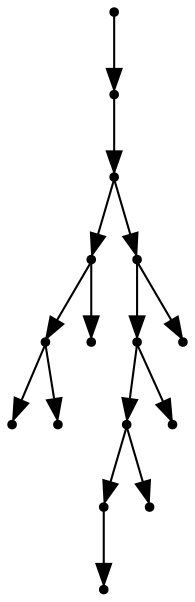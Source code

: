 digraph {
  15 [shape=point];
  14 [shape=point];
  13 [shape=point];
  4 [shape=point];
  2 [shape=point];
  0 [shape=point];
  1 [shape=point];
  3 [shape=point];
  12 [shape=point];
  10 [shape=point];
  8 [shape=point];
  6 [shape=point];
  5 [shape=point];
  7 [shape=point];
  9 [shape=point];
  11 [shape=point];
15 -> 14;
14 -> 13;
13 -> 4;
4 -> 2;
2 -> 0;
2 -> 1;
4 -> 3;
13 -> 12;
12 -> 10;
10 -> 8;
8 -> 6;
6 -> 5;
8 -> 7;
10 -> 9;
12 -> 11;
}
